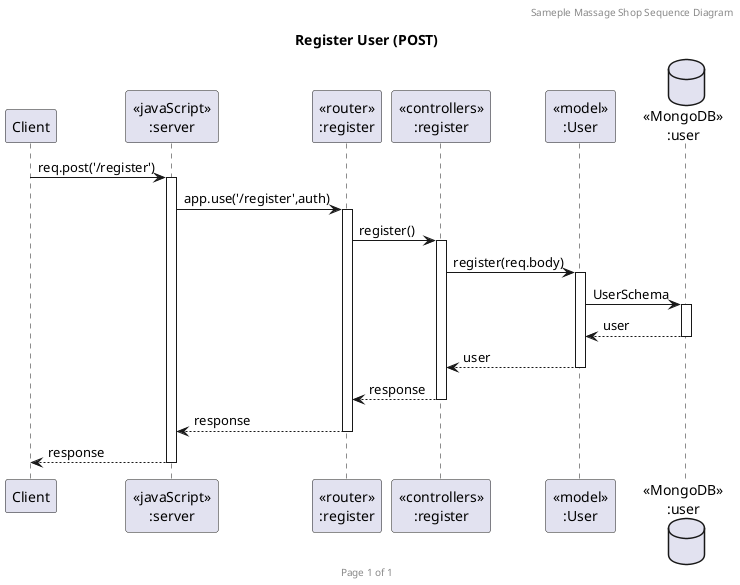 @startuml Register User (POST)

header Sameple Massage Shop Sequence Diagram
footer Page %page% of %lastpage%
title "Register User (POST)"

participant "Client" as client
participant "<<javaScript>>\n:server" as server
participant "<<router>>\n:register" as routerRegister
participant "<<controllers>>\n:register" as controllersRegister
participant "<<model>>\n:User" as modelUser
database "<<MongoDB>>\n:user" as UserDatabase

client->server ++:req.post('/register')
server->routerRegister ++:app.use('/register',auth)
routerRegister -> controllersRegister ++:register()
controllersRegister->modelUser ++:register(req.body)
modelUser ->UserDatabase ++: UserSchema
UserDatabase --> modelUser --: user
controllersRegister <-- modelUser --:user
routerRegister <-- controllersRegister --:response
server <-- routerRegister --:response
client <-- server --:response

@enduml

